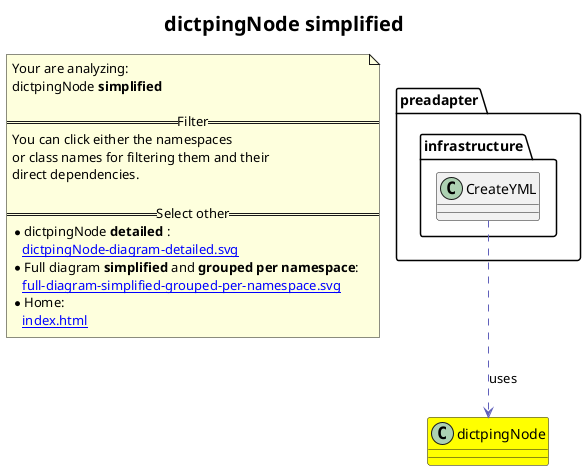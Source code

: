 @startuml
title <size:20>dictpingNode **simplified** </size>
note "Your are analyzing:\ndictpingNode **simplified** \n\n==Filter==\nYou can click either the namespaces \nor class names for filtering them and their\ndirect dependencies.\n\n==Select other==\n* dictpingNode **detailed** :\n   [[dictpingNode-diagram-detailed.svg]]\n* Full diagram **simplified** and **grouped per namespace**:\n   [[full-diagram-simplified-grouped-per-namespace.svg]]\n* Home:\n   [[index.html]]" as FloatingNote
class dictpingNode [[dictpingNode-diagram-simplified.svg]] #yellow {
}
  class preadapter.infrastructure.CreateYML [[preadapter.infrastructure.CreateYML-diagram-simplified.svg]]  {
  }
 ' *************************************** 
 ' *************************************** 
 ' *************************************** 
' Class relations extracted from namespace:
' 
' Class relations extracted from namespace:
' preadapter.infrastructure
preadapter.infrastructure.CreateYML .[#6060BB].> dictpingNode  : uses 
@enduml